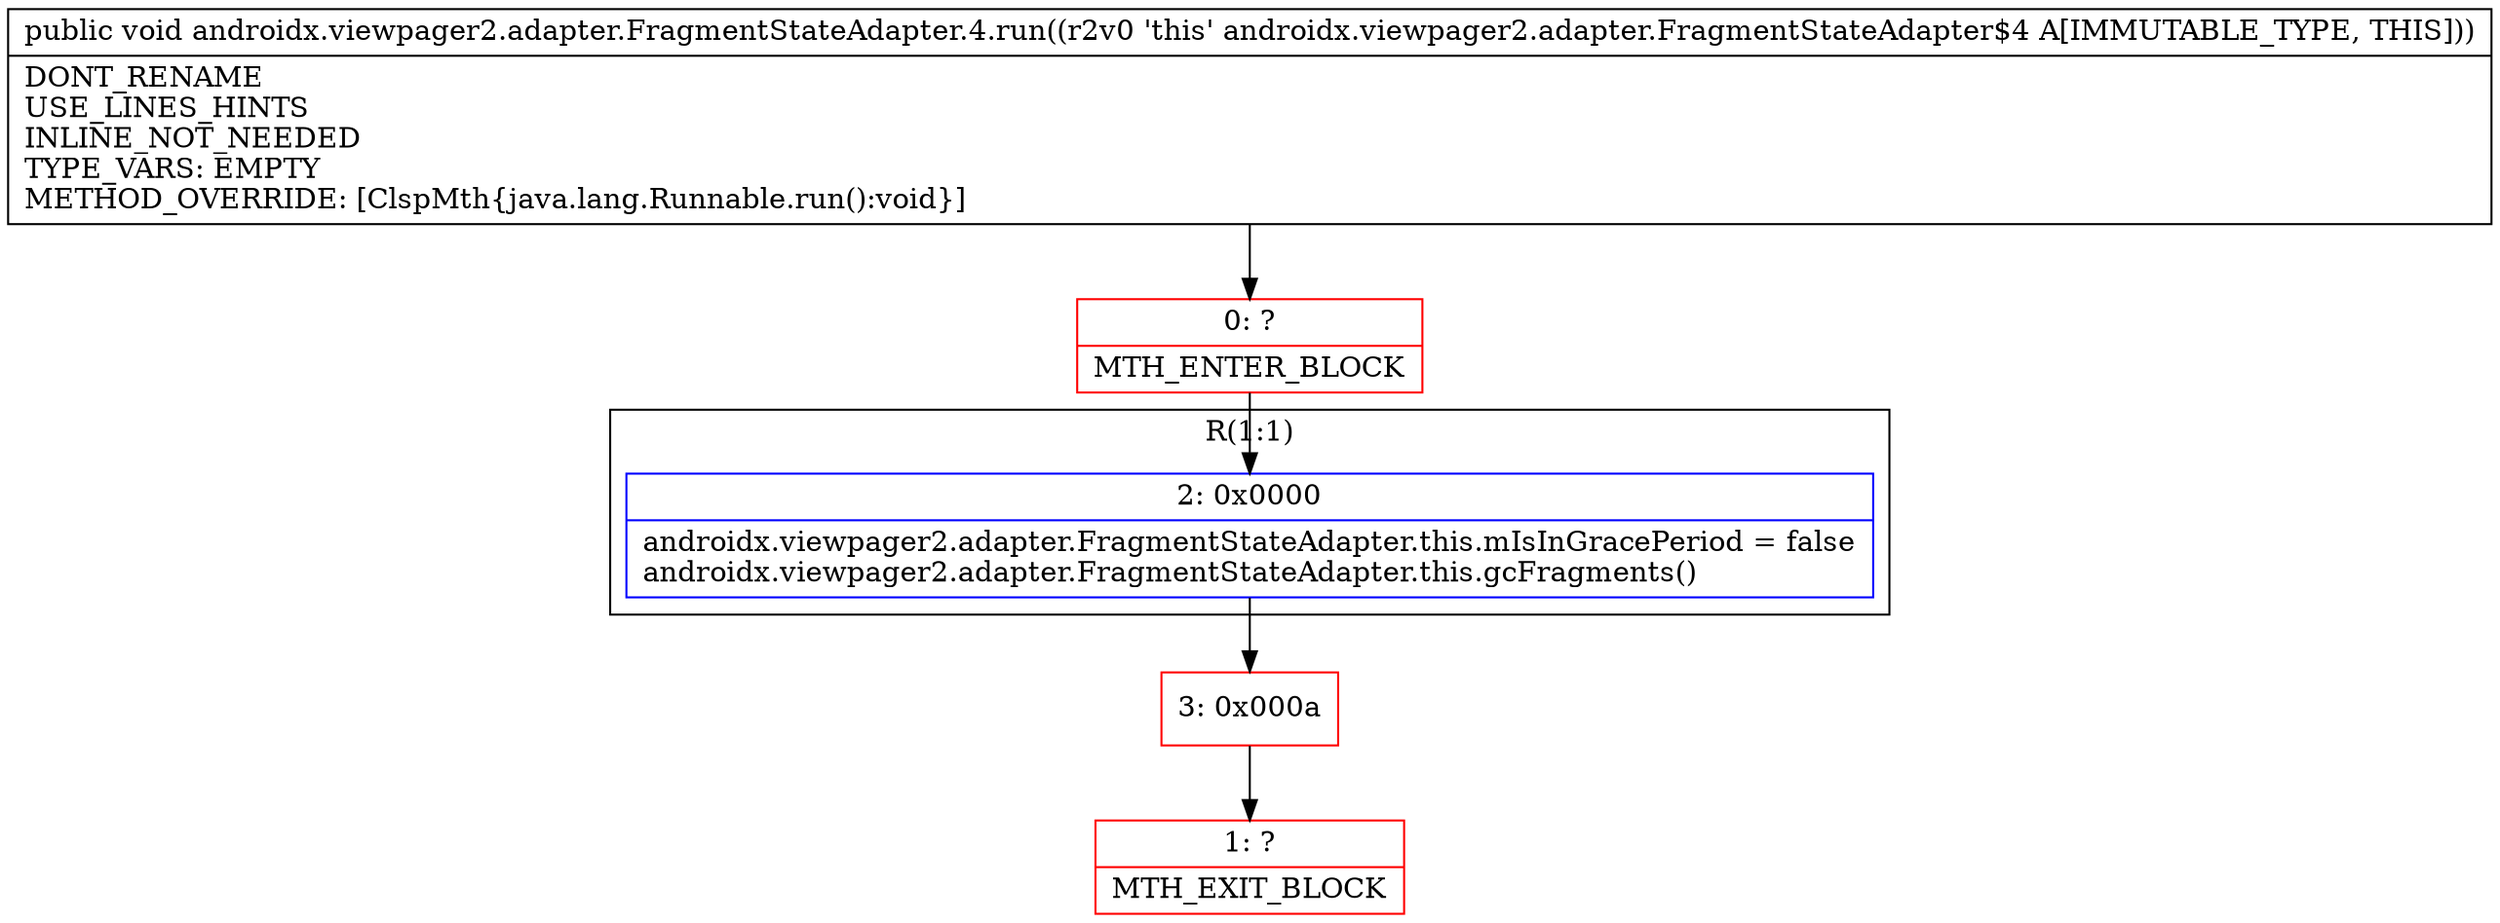 digraph "CFG forandroidx.viewpager2.adapter.FragmentStateAdapter.4.run()V" {
subgraph cluster_Region_1776384950 {
label = "R(1:1)";
node [shape=record,color=blue];
Node_2 [shape=record,label="{2\:\ 0x0000|androidx.viewpager2.adapter.FragmentStateAdapter.this.mIsInGracePeriod = false\landroidx.viewpager2.adapter.FragmentStateAdapter.this.gcFragments()\l}"];
}
Node_0 [shape=record,color=red,label="{0\:\ ?|MTH_ENTER_BLOCK\l}"];
Node_3 [shape=record,color=red,label="{3\:\ 0x000a}"];
Node_1 [shape=record,color=red,label="{1\:\ ?|MTH_EXIT_BLOCK\l}"];
MethodNode[shape=record,label="{public void androidx.viewpager2.adapter.FragmentStateAdapter.4.run((r2v0 'this' androidx.viewpager2.adapter.FragmentStateAdapter$4 A[IMMUTABLE_TYPE, THIS]))  | DONT_RENAME\lUSE_LINES_HINTS\lINLINE_NOT_NEEDED\lTYPE_VARS: EMPTY\lMETHOD_OVERRIDE: [ClspMth\{java.lang.Runnable.run():void\}]\l}"];
MethodNode -> Node_0;Node_2 -> Node_3;
Node_0 -> Node_2;
Node_3 -> Node_1;
}

